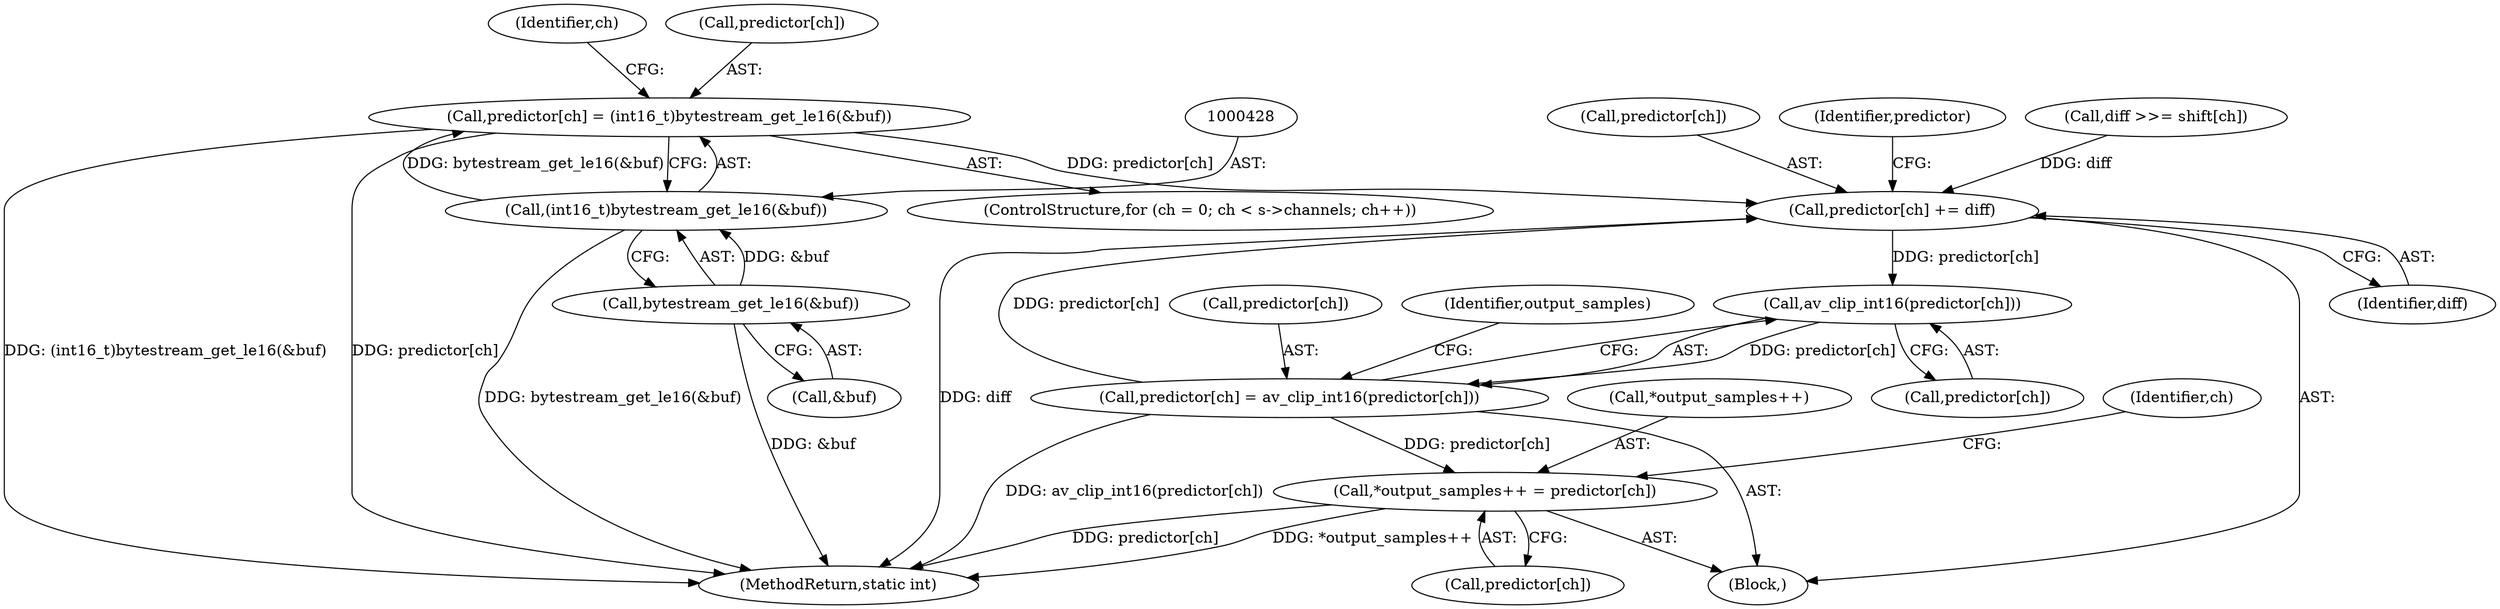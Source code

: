 digraph "0_libav_ce7aee9b733134649a6ce2fa743e51733f33e67e@array" {
"1000423" [label="(Call,predictor[ch] = (int16_t)bytestream_get_le16(&buf))"];
"1000427" [label="(Call,(int16_t)bytestream_get_le16(&buf))"];
"1000429" [label="(Call,bytestream_get_le16(&buf))"];
"1000490" [label="(Call,predictor[ch] += diff)"];
"1000499" [label="(Call,av_clip_int16(predictor[ch]))"];
"1000495" [label="(Call,predictor[ch] = av_clip_int16(predictor[ch]))"];
"1000503" [label="(Call,*output_samples++ = predictor[ch])"];
"1000496" [label="(Call,predictor[ch])"];
"1000497" [label="(Identifier,predictor)"];
"1000494" [label="(Identifier,diff)"];
"1000439" [label="(Block,)"];
"1000507" [label="(Call,predictor[ch])"];
"1000504" [label="(Call,*output_samples++)"];
"1000690" [label="(MethodReturn,static int)"];
"1000506" [label="(Identifier,output_samples)"];
"1000511" [label="(Identifier,ch)"];
"1000422" [label="(Identifier,ch)"];
"1000500" [label="(Call,predictor[ch])"];
"1000424" [label="(Call,predictor[ch])"];
"1000427" [label="(Call,(int16_t)bytestream_get_le16(&buf))"];
"1000495" [label="(Call,predictor[ch] = av_clip_int16(predictor[ch]))"];
"1000485" [label="(Call,diff >>= shift[ch])"];
"1000499" [label="(Call,av_clip_int16(predictor[ch]))"];
"1000423" [label="(Call,predictor[ch] = (int16_t)bytestream_get_le16(&buf))"];
"1000491" [label="(Call,predictor[ch])"];
"1000429" [label="(Call,bytestream_get_le16(&buf))"];
"1000412" [label="(ControlStructure,for (ch = 0; ch < s->channels; ch++))"];
"1000430" [label="(Call,&buf)"];
"1000490" [label="(Call,predictor[ch] += diff)"];
"1000503" [label="(Call,*output_samples++ = predictor[ch])"];
"1000423" -> "1000412"  [label="AST: "];
"1000423" -> "1000427"  [label="CFG: "];
"1000424" -> "1000423"  [label="AST: "];
"1000427" -> "1000423"  [label="AST: "];
"1000422" -> "1000423"  [label="CFG: "];
"1000423" -> "1000690"  [label="DDG: (int16_t)bytestream_get_le16(&buf)"];
"1000423" -> "1000690"  [label="DDG: predictor[ch]"];
"1000427" -> "1000423"  [label="DDG: bytestream_get_le16(&buf)"];
"1000423" -> "1000490"  [label="DDG: predictor[ch]"];
"1000427" -> "1000429"  [label="CFG: "];
"1000428" -> "1000427"  [label="AST: "];
"1000429" -> "1000427"  [label="AST: "];
"1000427" -> "1000690"  [label="DDG: bytestream_get_le16(&buf)"];
"1000429" -> "1000427"  [label="DDG: &buf"];
"1000429" -> "1000430"  [label="CFG: "];
"1000430" -> "1000429"  [label="AST: "];
"1000429" -> "1000690"  [label="DDG: &buf"];
"1000490" -> "1000439"  [label="AST: "];
"1000490" -> "1000494"  [label="CFG: "];
"1000491" -> "1000490"  [label="AST: "];
"1000494" -> "1000490"  [label="AST: "];
"1000497" -> "1000490"  [label="CFG: "];
"1000490" -> "1000690"  [label="DDG: diff"];
"1000485" -> "1000490"  [label="DDG: diff"];
"1000495" -> "1000490"  [label="DDG: predictor[ch]"];
"1000490" -> "1000499"  [label="DDG: predictor[ch]"];
"1000499" -> "1000495"  [label="AST: "];
"1000499" -> "1000500"  [label="CFG: "];
"1000500" -> "1000499"  [label="AST: "];
"1000495" -> "1000499"  [label="CFG: "];
"1000499" -> "1000495"  [label="DDG: predictor[ch]"];
"1000495" -> "1000439"  [label="AST: "];
"1000496" -> "1000495"  [label="AST: "];
"1000506" -> "1000495"  [label="CFG: "];
"1000495" -> "1000690"  [label="DDG: av_clip_int16(predictor[ch])"];
"1000495" -> "1000503"  [label="DDG: predictor[ch]"];
"1000503" -> "1000439"  [label="AST: "];
"1000503" -> "1000507"  [label="CFG: "];
"1000504" -> "1000503"  [label="AST: "];
"1000507" -> "1000503"  [label="AST: "];
"1000511" -> "1000503"  [label="CFG: "];
"1000503" -> "1000690"  [label="DDG: predictor[ch]"];
"1000503" -> "1000690"  [label="DDG: *output_samples++"];
}
